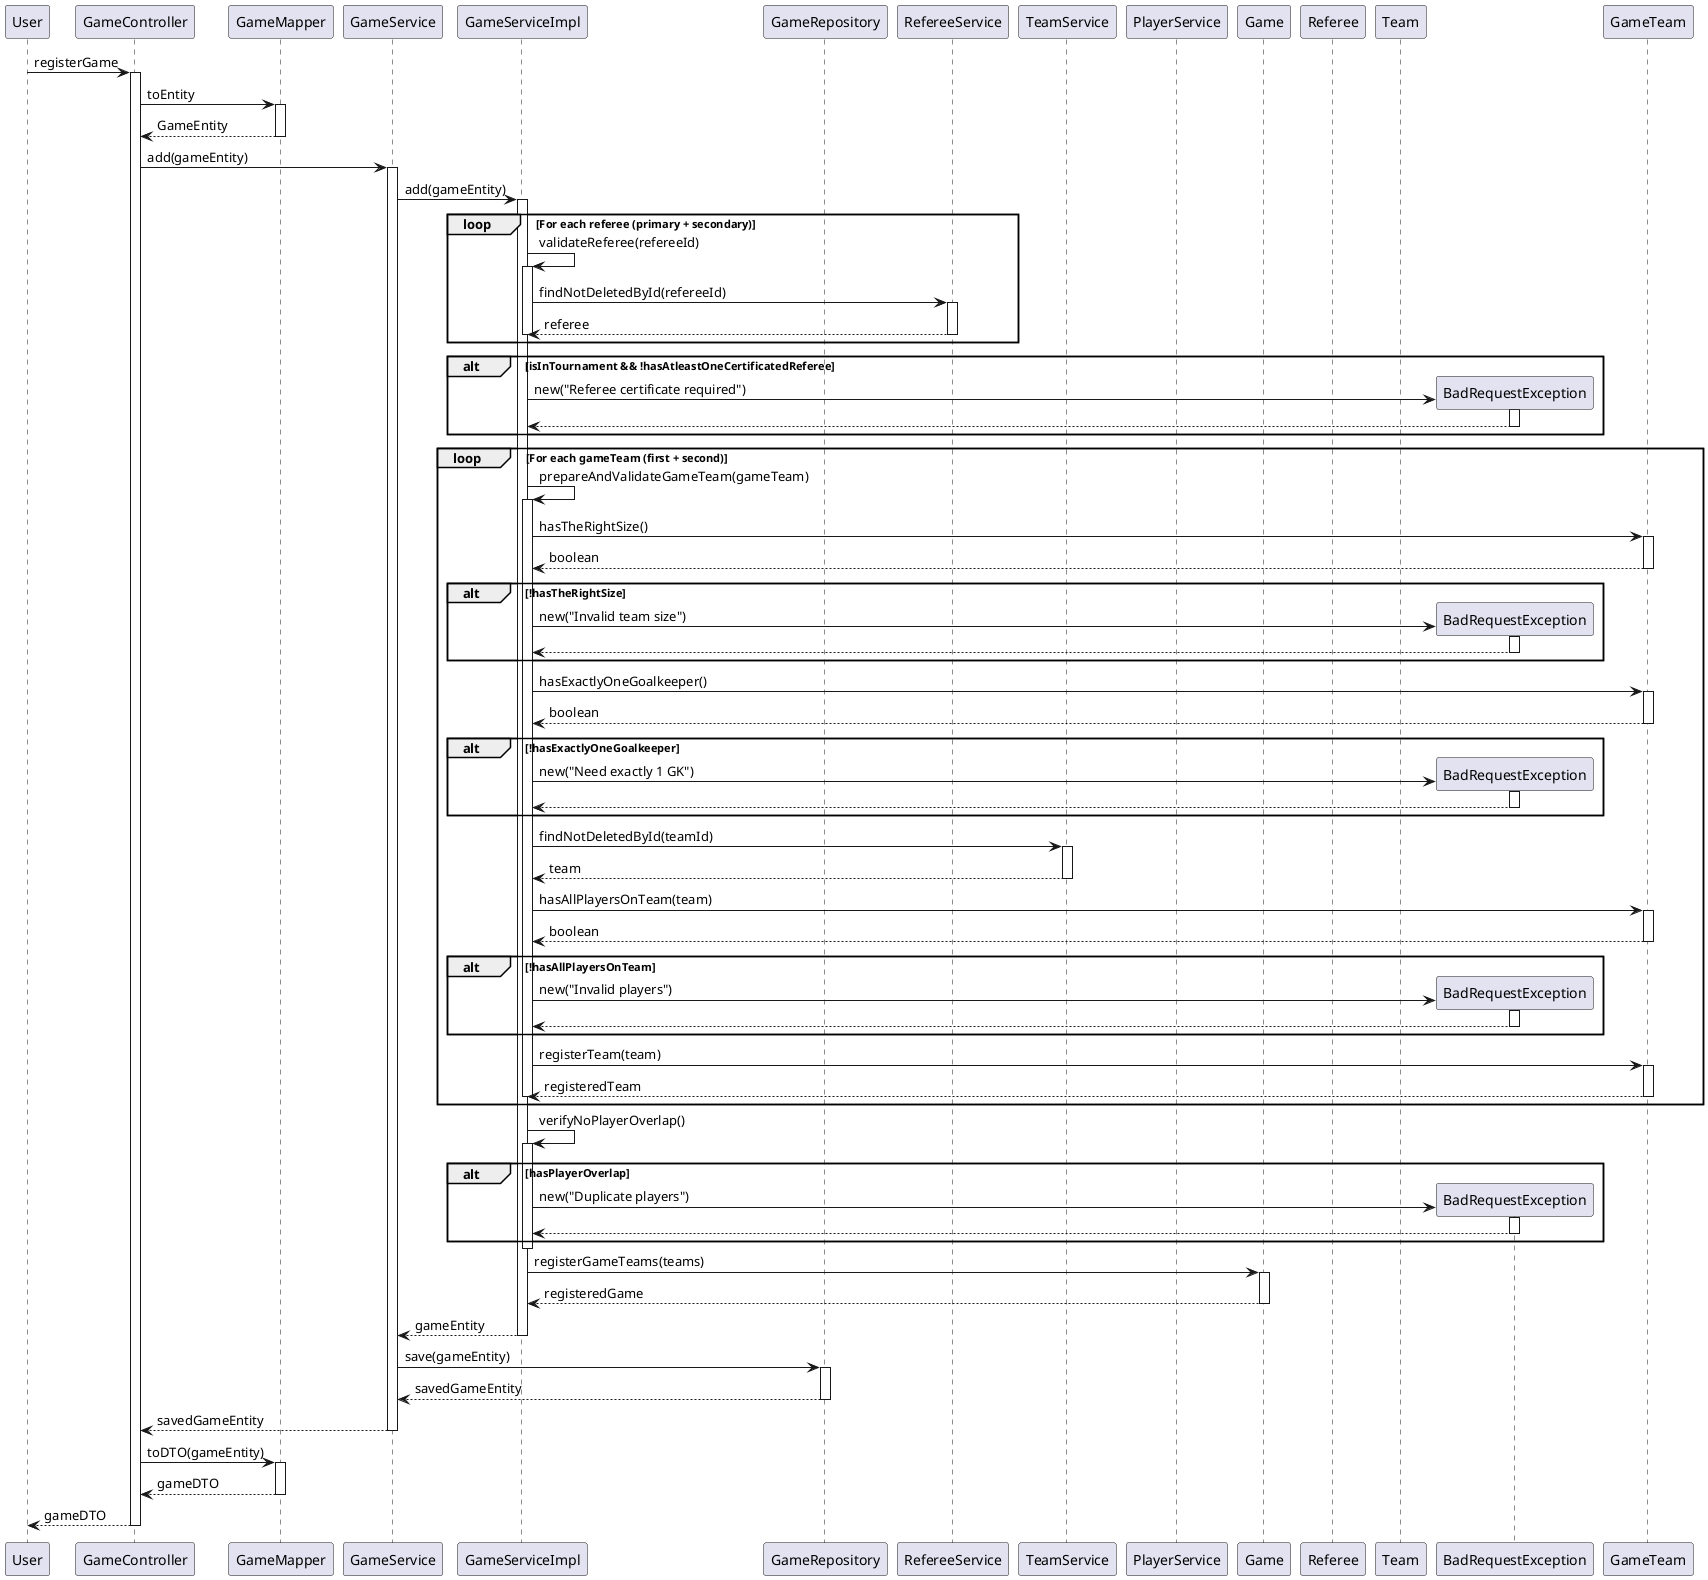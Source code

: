 @startuml
participant User
participant GameController
participant GameMapper
participant GameService
participant GameServiceImpl
participant GameRepository
participant RefereeService
participant TeamService
participant PlayerService
participant Game
participant Referee
participant Team

User -> GameController: registerGame
activate GameController

GameController -> GameMapper: toEntity
activate GameMapper
GameMapper --> GameController: GameEntity
deactivate GameMapper

GameController -> GameService: add(gameEntity)
activate GameService

GameService -> GameServiceImpl: add(gameEntity)
activate GameServiceImpl

loop For each referee (primary + secondary)
    GameServiceImpl -> GameServiceImpl: validateReferee(refereeId)
    activate GameServiceImpl

    GameServiceImpl -> RefereeService: findNotDeletedById(refereeId)
    activate RefereeService
    RefereeService --> GameServiceImpl: referee
    deactivate RefereeService

    deactivate GameServiceImpl
end

alt isInTournament && !hasAtleastOneCertificatedReferee
        create BadRequestException
        GameServiceImpl -> BadRequestException: new("Referee certificate required")
        activate BadRequestException
        BadRequestException --> GameServiceImpl
        deactivate BadRequestException
end

loop For each gameTeam (first + second)
    GameServiceImpl -> GameServiceImpl: prepareAndValidateGameTeam(gameTeam)
    activate GameServiceImpl

    GameServiceImpl -> GameTeam: hasTheRightSize()
    activate GameTeam
    GameTeam --> GameServiceImpl: boolean
    deactivate GameTeam

    alt !hasTheRightSize
        create BadRequestException
        GameServiceImpl -> BadRequestException: new("Invalid team size")
        activate BadRequestException
        BadRequestException --> GameServiceImpl
        deactivate BadRequestException
    end

    GameServiceImpl -> GameTeam: hasExactlyOneGoalkeeper()
    activate GameTeam
    GameTeam --> GameServiceImpl: boolean
    deactivate GameTeam

    alt !hasExactlyOneGoalkeeper
        create BadRequestException
        GameServiceImpl -> BadRequestException: new("Need exactly 1 GK")
        activate BadRequestException
        BadRequestException --> GameServiceImpl
        deactivate BadRequestException
    end

    GameServiceImpl -> TeamService: findNotDeletedById(teamId)
    activate TeamService
    TeamService --> GameServiceImpl: team
    deactivate TeamService

    GameServiceImpl -> GameTeam: hasAllPlayersOnTeam(team)
    activate GameTeam
    GameTeam --> GameServiceImpl: boolean
    deactivate GameTeam

    alt !hasAllPlayersOnTeam
        create BadRequestException
        GameServiceImpl -> BadRequestException: new("Invalid players")
        activate BadRequestException
        BadRequestException --> GameServiceImpl
        deactivate BadRequestException
    end

    GameServiceImpl -> GameTeam: registerTeam(team)
    activate GameTeam
    GameTeam --> GameServiceImpl: registeredTeam
    deactivate GameTeam

    deactivate GameServiceImpl
end

GameServiceImpl -> GameServiceImpl: verifyNoPlayerOverlap()
activate GameServiceImpl

alt hasPlayerOverlap
    create BadRequestException
    GameServiceImpl -> BadRequestException: new("Duplicate players")
    activate BadRequestException
    BadRequestException --> GameServiceImpl
    deactivate BadRequestException
end

deactivate GameServiceImpl

GameServiceImpl -> Game: registerGameTeams(teams)
activate Game
Game --> GameServiceImpl: registeredGame
deactivate Game

GameServiceImpl --> GameService: gameEntity
deactivate GameServiceImpl

GameService -> GameRepository : save(gameEntity)
activate GameRepository
GameRepository --> GameService : savedGameEntity
deactivate GameRepository
GameService --> GameController: savedGameEntity
deactivate GameService

GameController -> GameMapper: toDTO(gameEntity)
activate GameMapper
GameMapper --> GameController: gameDTO
deactivate GameMapper

GameController --> User: gameDTO
deactivate GameController

@enduml
